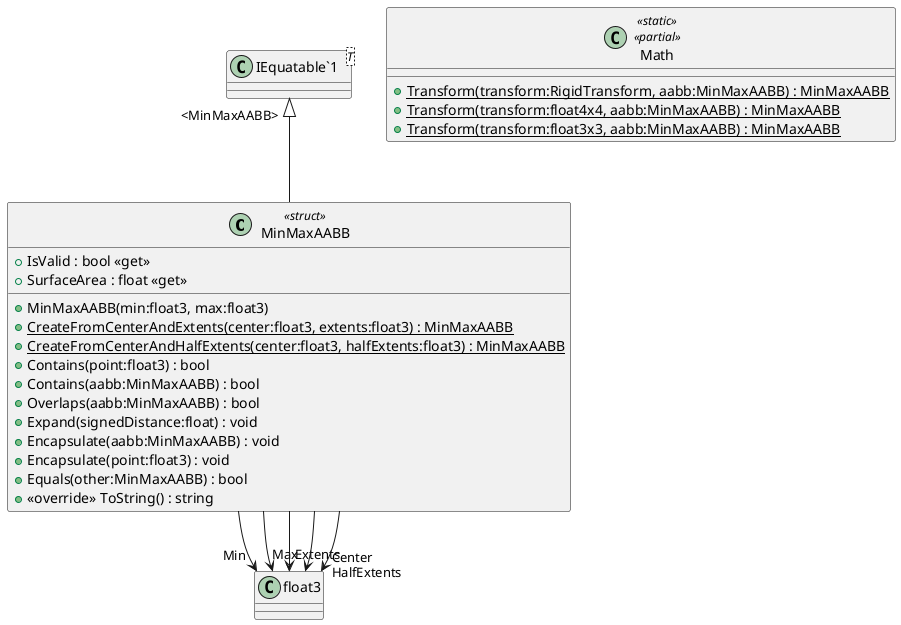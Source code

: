 @startuml
class MinMaxAABB <<struct>> {
    + MinMaxAABB(min:float3, max:float3)
    + {static} CreateFromCenterAndExtents(center:float3, extents:float3) : MinMaxAABB
    + {static} CreateFromCenterAndHalfExtents(center:float3, halfExtents:float3) : MinMaxAABB
    + IsValid : bool <<get>>
    + SurfaceArea : float <<get>>
    + Contains(point:float3) : bool
    + Contains(aabb:MinMaxAABB) : bool
    + Overlaps(aabb:MinMaxAABB) : bool
    + Expand(signedDistance:float) : void
    + Encapsulate(aabb:MinMaxAABB) : void
    + Encapsulate(point:float3) : void
    + Equals(other:MinMaxAABB) : bool
    + <<override>> ToString() : string
}
class Math <<static>> <<partial>> {
    + {static} Transform(transform:RigidTransform, aabb:MinMaxAABB) : MinMaxAABB
    + {static} Transform(transform:float4x4, aabb:MinMaxAABB) : MinMaxAABB
    + {static} Transform(transform:float3x3, aabb:MinMaxAABB) : MinMaxAABB
}
class "IEquatable`1"<T> {
}
"IEquatable`1" "<MinMaxAABB>" <|-- MinMaxAABB
MinMaxAABB --> "Min" float3
MinMaxAABB --> "Max" float3
MinMaxAABB --> "Extents" float3
MinMaxAABB --> "HalfExtents" float3
MinMaxAABB --> "Center" float3
@enduml
